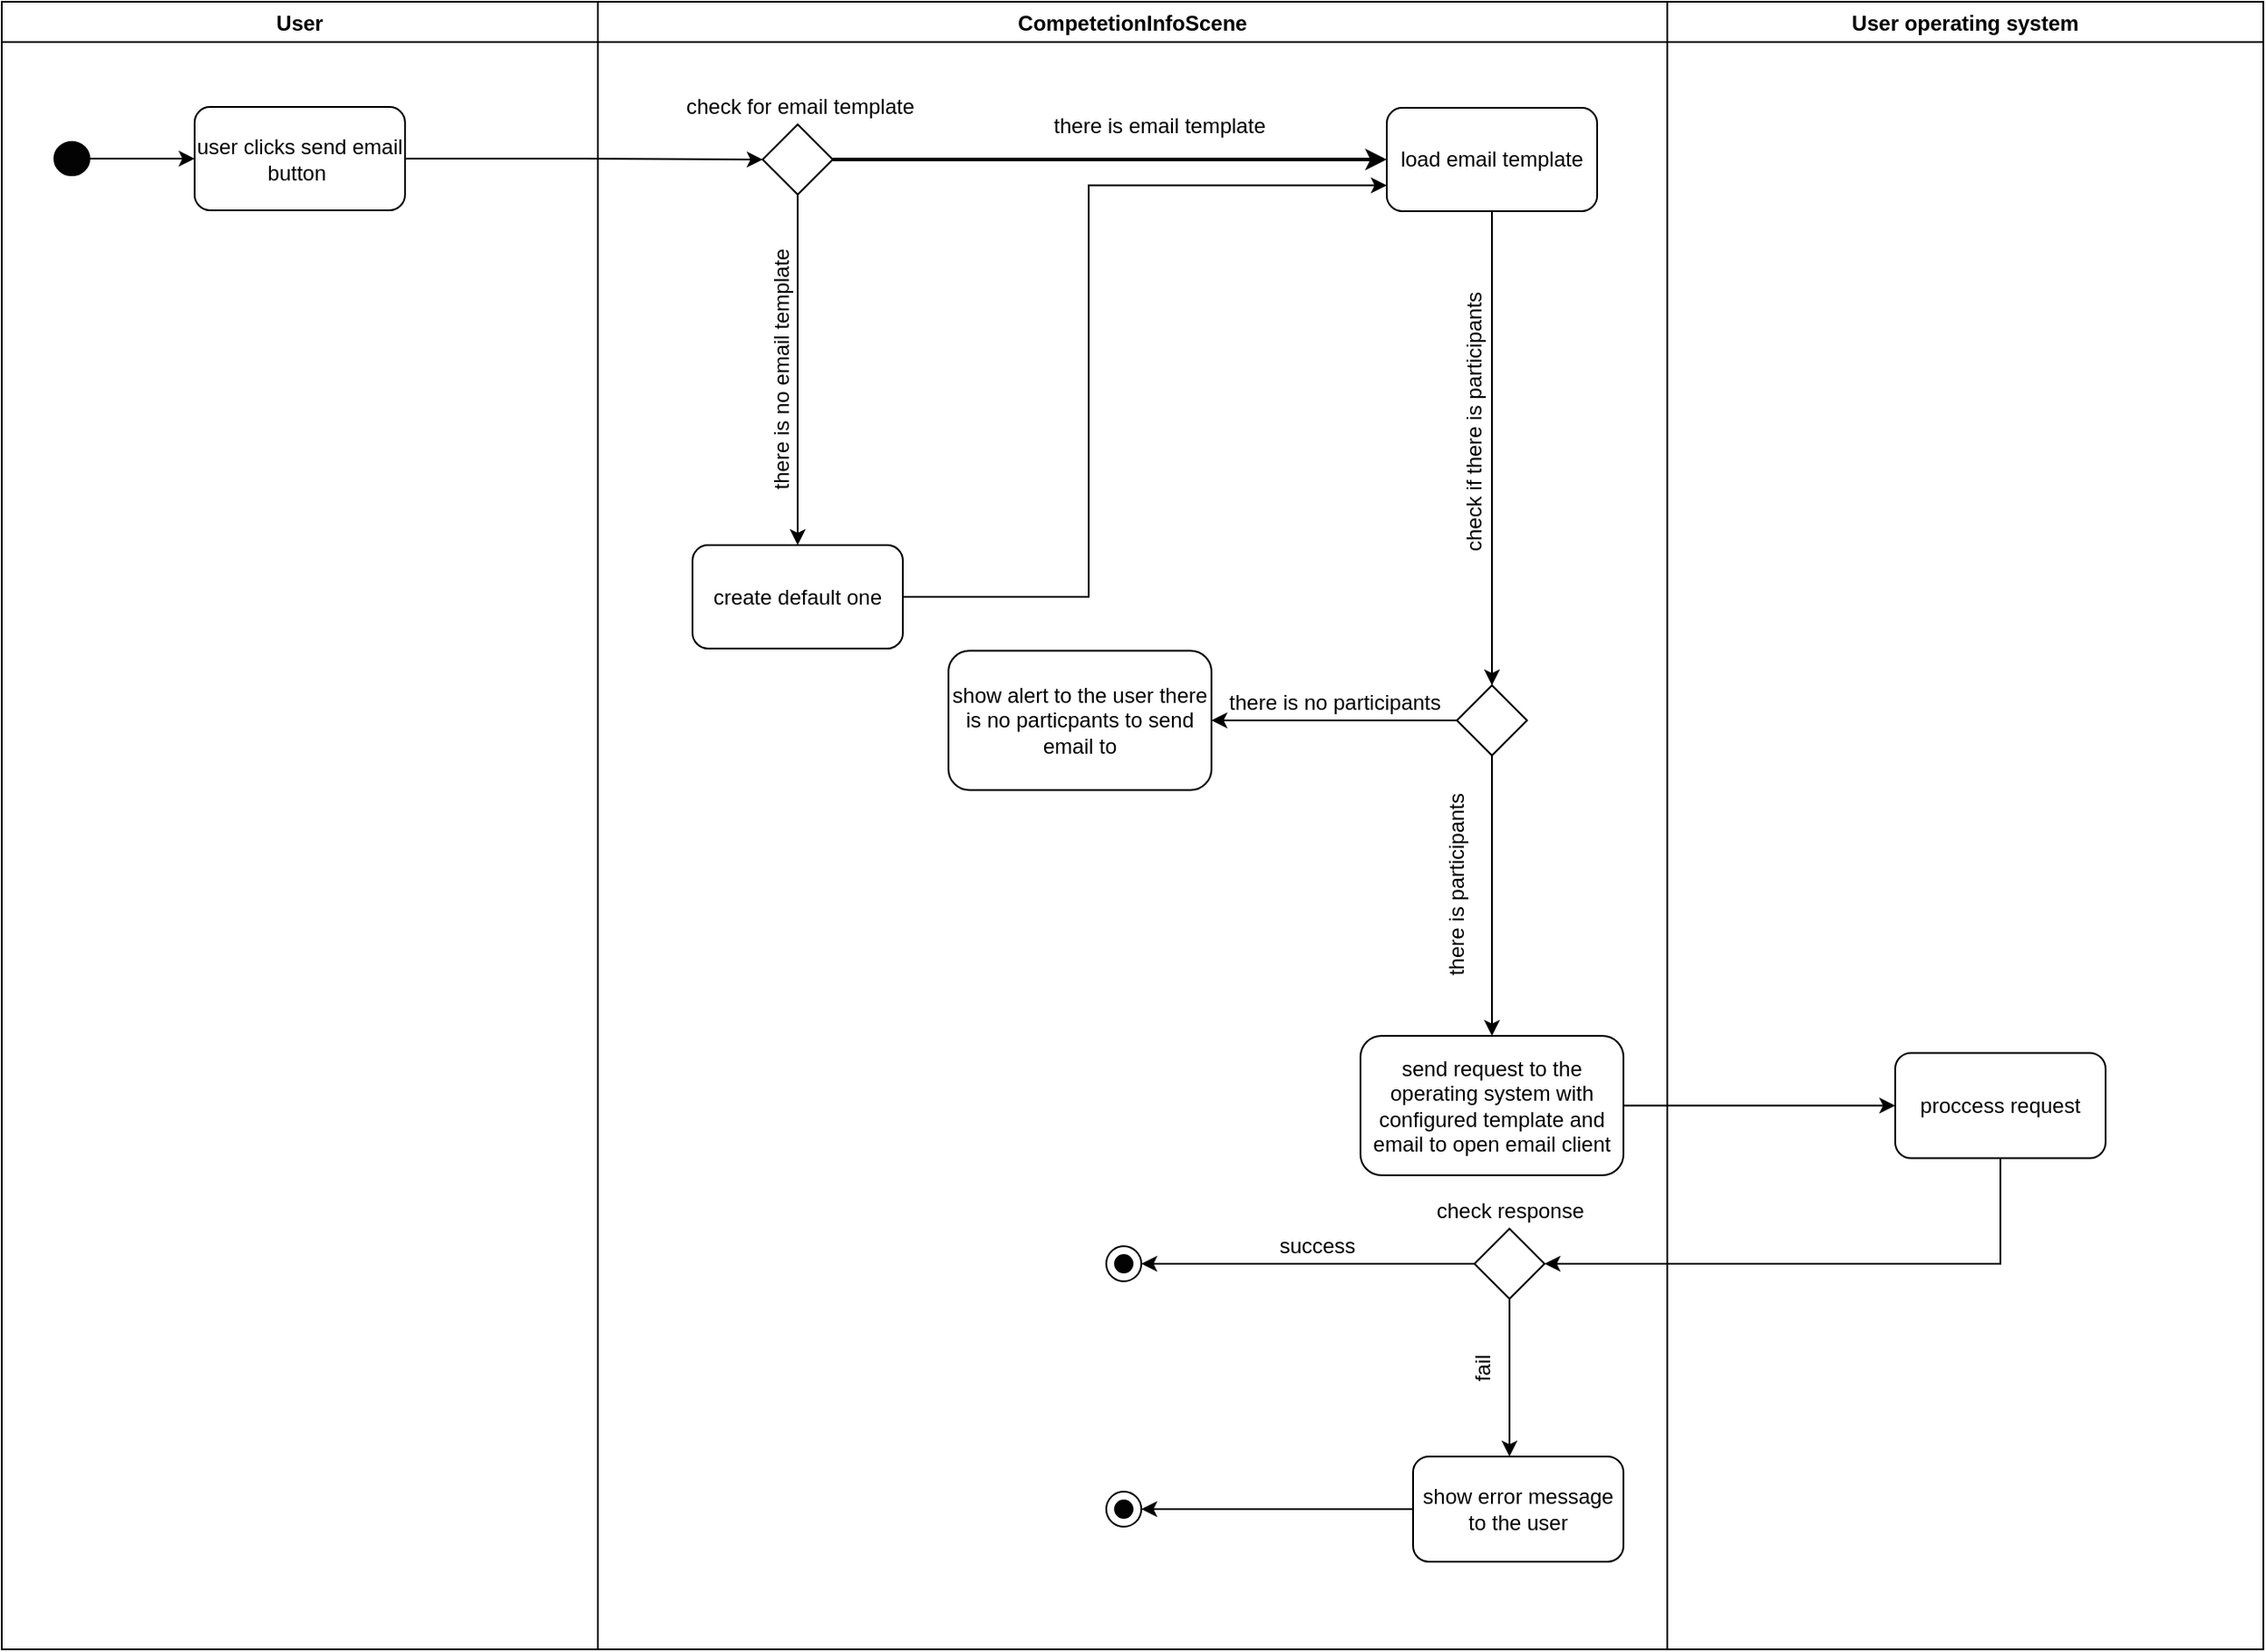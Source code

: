 <mxfile version="15.8.6" type="device"><diagram id="wNhw_YL6YFPc3I7N_hsf" name="Page-1"><mxGraphModel dx="946" dy="564" grid="1" gridSize="10" guides="1" tooltips="1" connect="1" arrows="1" fold="1" page="1" pageScale="1" pageWidth="827" pageHeight="1169" math="0" shadow="0"><root><mxCell id="0"/><mxCell id="1" parent="0"/><mxCell id="vY8JNaQLNt_n9Euvd2gA-3" value="User" style="swimlane;fontSize=12;fontColor=default;fillColor=#FFFFFF;" vertex="1" parent="1"><mxGeometry x="150" y="80" width="340" height="940" as="geometry"/></mxCell><mxCell id="vY8JNaQLNt_n9Euvd2gA-4" value="user clicks send email button&amp;nbsp;" style="rounded=1;whiteSpace=wrap;html=1;fontSize=12;" vertex="1" parent="vY8JNaQLNt_n9Euvd2gA-3"><mxGeometry x="110" y="60" width="120" height="59" as="geometry"/></mxCell><mxCell id="vY8JNaQLNt_n9Euvd2gA-5" style="edgeStyle=orthogonalEdgeStyle;rounded=0;orthogonalLoop=1;jettySize=auto;html=1;entryX=0;entryY=0.5;entryDx=0;entryDy=0;" edge="1" parent="vY8JNaQLNt_n9Euvd2gA-3" source="vY8JNaQLNt_n9Euvd2gA-6" target="vY8JNaQLNt_n9Euvd2gA-4"><mxGeometry relative="1" as="geometry"/></mxCell><mxCell id="vY8JNaQLNt_n9Euvd2gA-6" value="" style="ellipse;whiteSpace=wrap;html=1;aspect=fixed;fillColor=#030303;" vertex="1" parent="vY8JNaQLNt_n9Euvd2gA-3"><mxGeometry x="30" y="80" width="20" height="19" as="geometry"/></mxCell><mxCell id="vY8JNaQLNt_n9Euvd2gA-15" value="CompetetionInfoScene" style="swimlane;fontSize=12;fontColor=default;fillColor=#FFFFFF;" vertex="1" parent="1"><mxGeometry x="490" y="80" width="610" height="940" as="geometry"/></mxCell><mxCell id="vY8JNaQLNt_n9Euvd2gA-17" style="edgeStyle=orthogonalEdgeStyle;rounded=0;orthogonalLoop=1;jettySize=auto;html=1;strokeWidth=2;entryX=0;entryY=0.5;entryDx=0;entryDy=0;" edge="1" parent="vY8JNaQLNt_n9Euvd2gA-15" source="vY8JNaQLNt_n9Euvd2gA-20" target="vY8JNaQLNt_n9Euvd2gA-27"><mxGeometry relative="1" as="geometry"><mxPoint x="300" y="90" as="targetPoint"/><Array as="points"/></mxGeometry></mxCell><mxCell id="vY8JNaQLNt_n9Euvd2gA-30" style="edgeStyle=orthogonalEdgeStyle;rounded=0;orthogonalLoop=1;jettySize=auto;html=1;" edge="1" parent="vY8JNaQLNt_n9Euvd2gA-15" source="vY8JNaQLNt_n9Euvd2gA-20" target="vY8JNaQLNt_n9Euvd2gA-29"><mxGeometry relative="1" as="geometry"/></mxCell><mxCell id="vY8JNaQLNt_n9Euvd2gA-20" value="" style="rhombus;whiteSpace=wrap;html=1;fontSize=12;fontColor=default;fillColor=#FFFFFF;" vertex="1" parent="vY8JNaQLNt_n9Euvd2gA-15"><mxGeometry x="94" y="70" width="40" height="40" as="geometry"/></mxCell><mxCell id="vY8JNaQLNt_n9Euvd2gA-21" value="check for email template" style="text;html=1;align=center;verticalAlign=middle;resizable=0;points=[];autosize=1;strokeColor=none;fillColor=none;" vertex="1" parent="vY8JNaQLNt_n9Euvd2gA-15"><mxGeometry x="40" y="50" width="150" height="20" as="geometry"/></mxCell><mxCell id="vY8JNaQLNt_n9Euvd2gA-37" style="edgeStyle=orthogonalEdgeStyle;rounded=0;orthogonalLoop=1;jettySize=auto;html=1;entryX=0.5;entryY=0;entryDx=0;entryDy=0;" edge="1" parent="vY8JNaQLNt_n9Euvd2gA-15" source="vY8JNaQLNt_n9Euvd2gA-27" target="vY8JNaQLNt_n9Euvd2gA-33"><mxGeometry relative="1" as="geometry"/></mxCell><mxCell id="vY8JNaQLNt_n9Euvd2gA-27" value="load email template" style="rounded=1;whiteSpace=wrap;html=1;fontSize=12;" vertex="1" parent="vY8JNaQLNt_n9Euvd2gA-15"><mxGeometry x="450" y="60.5" width="120" height="59" as="geometry"/></mxCell><mxCell id="vY8JNaQLNt_n9Euvd2gA-28" value="there is email template" style="text;html=1;align=center;verticalAlign=middle;resizable=0;points=[];autosize=1;strokeColor=none;fillColor=none;" vertex="1" parent="vY8JNaQLNt_n9Euvd2gA-15"><mxGeometry x="250" y="60.5" width="140" height="20" as="geometry"/></mxCell><mxCell id="vY8JNaQLNt_n9Euvd2gA-32" style="edgeStyle=orthogonalEdgeStyle;rounded=0;orthogonalLoop=1;jettySize=auto;html=1;entryX=0;entryY=0.75;entryDx=0;entryDy=0;" edge="1" parent="vY8JNaQLNt_n9Euvd2gA-15" source="vY8JNaQLNt_n9Euvd2gA-29" target="vY8JNaQLNt_n9Euvd2gA-27"><mxGeometry relative="1" as="geometry"><Array as="points"><mxPoint x="280" y="340"/><mxPoint x="280" y="105"/></Array></mxGeometry></mxCell><mxCell id="vY8JNaQLNt_n9Euvd2gA-29" value="create default one" style="rounded=1;whiteSpace=wrap;html=1;fontSize=12;" vertex="1" parent="vY8JNaQLNt_n9Euvd2gA-15"><mxGeometry x="54" y="310" width="120" height="59" as="geometry"/></mxCell><mxCell id="vY8JNaQLNt_n9Euvd2gA-31" value="there is no email template" style="text;html=1;align=center;verticalAlign=middle;resizable=0;points=[];autosize=1;strokeColor=none;fillColor=none;rotation=-90;" vertex="1" parent="vY8JNaQLNt_n9Euvd2gA-15"><mxGeometry x="30" y="200" width="150" height="20" as="geometry"/></mxCell><mxCell id="vY8JNaQLNt_n9Euvd2gA-39" style="edgeStyle=orthogonalEdgeStyle;rounded=0;orthogonalLoop=1;jettySize=auto;html=1;entryX=1;entryY=0.5;entryDx=0;entryDy=0;" edge="1" parent="vY8JNaQLNt_n9Euvd2gA-15" source="vY8JNaQLNt_n9Euvd2gA-33" target="vY8JNaQLNt_n9Euvd2gA-38"><mxGeometry relative="1" as="geometry"/></mxCell><mxCell id="vY8JNaQLNt_n9Euvd2gA-42" style="edgeStyle=orthogonalEdgeStyle;rounded=0;orthogonalLoop=1;jettySize=auto;html=1;entryX=0.5;entryY=0;entryDx=0;entryDy=0;" edge="1" parent="vY8JNaQLNt_n9Euvd2gA-15" source="vY8JNaQLNt_n9Euvd2gA-33" target="vY8JNaQLNt_n9Euvd2gA-41"><mxGeometry relative="1" as="geometry"/></mxCell><mxCell id="vY8JNaQLNt_n9Euvd2gA-33" value="" style="rhombus;whiteSpace=wrap;html=1;fontSize=12;fontColor=default;fillColor=#FFFFFF;" vertex="1" parent="vY8JNaQLNt_n9Euvd2gA-15"><mxGeometry x="490" y="390" width="40" height="40" as="geometry"/></mxCell><mxCell id="vY8JNaQLNt_n9Euvd2gA-34" value="check if there is participants" style="text;html=1;align=center;verticalAlign=middle;resizable=0;points=[];autosize=1;strokeColor=none;fillColor=none;rotation=-90;" vertex="1" parent="vY8JNaQLNt_n9Euvd2gA-15"><mxGeometry x="420" y="230" width="160" height="20" as="geometry"/></mxCell><mxCell id="vY8JNaQLNt_n9Euvd2gA-38" value="show alert to the user there is no particpants to send email to" style="rounded=1;whiteSpace=wrap;html=1;fontSize=12;" vertex="1" parent="vY8JNaQLNt_n9Euvd2gA-15"><mxGeometry x="200" y="370.25" width="150" height="79.5" as="geometry"/></mxCell><mxCell id="vY8JNaQLNt_n9Euvd2gA-41" value="send request to the operating system with configured template and email to open email client" style="rounded=1;whiteSpace=wrap;html=1;fontSize=12;" vertex="1" parent="vY8JNaQLNt_n9Euvd2gA-15"><mxGeometry x="435" y="590" width="150" height="79.5" as="geometry"/></mxCell><mxCell id="vY8JNaQLNt_n9Euvd2gA-49" value="there is participants" style="text;html=1;align=center;verticalAlign=middle;resizable=0;points=[];autosize=1;strokeColor=none;fillColor=none;rotation=-90;" vertex="1" parent="vY8JNaQLNt_n9Euvd2gA-15"><mxGeometry x="430" y="494" width="120" height="20" as="geometry"/></mxCell><mxCell id="vY8JNaQLNt_n9Euvd2gA-50" value="" style="rhombus;whiteSpace=wrap;html=1;fontSize=12;fontColor=default;fillColor=#FFFFFF;" vertex="1" parent="vY8JNaQLNt_n9Euvd2gA-15"><mxGeometry x="500" y="700" width="40" height="40" as="geometry"/></mxCell><mxCell id="vY8JNaQLNt_n9Euvd2gA-52" value="check response" style="text;html=1;align=center;verticalAlign=middle;resizable=0;points=[];autosize=1;strokeColor=none;fillColor=none;" vertex="1" parent="vY8JNaQLNt_n9Euvd2gA-15"><mxGeometry x="470" y="680" width="100" height="20" as="geometry"/></mxCell><mxCell id="vY8JNaQLNt_n9Euvd2gA-55" value="" style="ellipse;whiteSpace=wrap;html=1;aspect=fixed;fontSize=12;fontColor=default;fillColor=#FFFFFF;" vertex="1" parent="vY8JNaQLNt_n9Euvd2gA-15"><mxGeometry x="290" y="710" width="20" height="20" as="geometry"/></mxCell><mxCell id="vY8JNaQLNt_n9Euvd2gA-56" value="" style="ellipse;whiteSpace=wrap;html=1;aspect=fixed;fontSize=12;fontColor=default;fillColor=#030303;" vertex="1" parent="vY8JNaQLNt_n9Euvd2gA-15"><mxGeometry x="295" y="715" width="10" height="10" as="geometry"/></mxCell><mxCell id="vY8JNaQLNt_n9Euvd2gA-57" style="edgeStyle=orthogonalEdgeStyle;rounded=0;orthogonalLoop=1;jettySize=auto;html=1;exitX=0.5;exitY=1;exitDx=0;exitDy=0;" edge="1" parent="vY8JNaQLNt_n9Euvd2gA-15" source="vY8JNaQLNt_n9Euvd2gA-50"><mxGeometry relative="1" as="geometry"><mxPoint x="520" y="830" as="targetPoint"/><mxPoint x="550" y="800.0" as="sourcePoint"/></mxGeometry></mxCell><mxCell id="vY8JNaQLNt_n9Euvd2gA-61" style="edgeStyle=orthogonalEdgeStyle;rounded=0;orthogonalLoop=1;jettySize=auto;html=1;entryX=1;entryY=0.5;entryDx=0;entryDy=0;" edge="1" parent="vY8JNaQLNt_n9Euvd2gA-15" source="vY8JNaQLNt_n9Euvd2gA-58" target="vY8JNaQLNt_n9Euvd2gA-59"><mxGeometry relative="1" as="geometry"/></mxCell><mxCell id="vY8JNaQLNt_n9Euvd2gA-58" value="show error message to the user" style="whiteSpace=wrap;html=1;rounded=1;" vertex="1" parent="vY8JNaQLNt_n9Euvd2gA-15"><mxGeometry x="465" y="830" width="120" height="60" as="geometry"/></mxCell><mxCell id="vY8JNaQLNt_n9Euvd2gA-59" value="" style="ellipse;whiteSpace=wrap;html=1;aspect=fixed;fontSize=12;fontColor=default;fillColor=#FFFFFF;" vertex="1" parent="vY8JNaQLNt_n9Euvd2gA-15"><mxGeometry x="290" y="850" width="20" height="20" as="geometry"/></mxCell><mxCell id="vY8JNaQLNt_n9Euvd2gA-60" value="" style="ellipse;whiteSpace=wrap;html=1;aspect=fixed;fontSize=12;fontColor=default;fillColor=#030303;" vertex="1" parent="vY8JNaQLNt_n9Euvd2gA-15"><mxGeometry x="295" y="855" width="10" height="10" as="geometry"/></mxCell><mxCell id="vY8JNaQLNt_n9Euvd2gA-62" value="fail" style="text;html=1;align=center;verticalAlign=middle;resizable=0;points=[];autosize=1;strokeColor=none;fillColor=none;rotation=-90;" vertex="1" parent="vY8JNaQLNt_n9Euvd2gA-15"><mxGeometry x="490" y="770" width="30" height="20" as="geometry"/></mxCell><mxCell id="vY8JNaQLNt_n9Euvd2gA-26" style="edgeStyle=orthogonalEdgeStyle;rounded=0;orthogonalLoop=1;jettySize=auto;html=1;entryX=0;entryY=0.5;entryDx=0;entryDy=0;" edge="1" parent="1" source="vY8JNaQLNt_n9Euvd2gA-4" target="vY8JNaQLNt_n9Euvd2gA-20"><mxGeometry relative="1" as="geometry"/></mxCell><mxCell id="vY8JNaQLNt_n9Euvd2gA-40" value="there is no participants" style="text;html=1;align=center;verticalAlign=middle;resizable=0;points=[];autosize=1;strokeColor=none;fillColor=none;" vertex="1" parent="1"><mxGeometry x="840" y="470" width="140" height="20" as="geometry"/></mxCell><mxCell id="vY8JNaQLNt_n9Euvd2gA-43" value="User operating system" style="swimlane;fontSize=12;fontColor=default;fillColor=#FFFFFF;" vertex="1" parent="1"><mxGeometry x="1100" y="80" width="340" height="940" as="geometry"/></mxCell><mxCell id="vY8JNaQLNt_n9Euvd2gA-47" value="proccess request" style="whiteSpace=wrap;html=1;rounded=1;" vertex="1" parent="vY8JNaQLNt_n9Euvd2gA-43"><mxGeometry x="130" y="599.75" width="120" height="60" as="geometry"/></mxCell><mxCell id="vY8JNaQLNt_n9Euvd2gA-48" value="" style="edgeStyle=orthogonalEdgeStyle;rounded=0;orthogonalLoop=1;jettySize=auto;html=1;" edge="1" parent="1" source="vY8JNaQLNt_n9Euvd2gA-41" target="vY8JNaQLNt_n9Euvd2gA-47"><mxGeometry relative="1" as="geometry"/></mxCell><mxCell id="vY8JNaQLNt_n9Euvd2gA-51" style="edgeStyle=orthogonalEdgeStyle;rounded=0;orthogonalLoop=1;jettySize=auto;html=1;entryX=1;entryY=0.5;entryDx=0;entryDy=0;" edge="1" parent="1" source="vY8JNaQLNt_n9Euvd2gA-47" target="vY8JNaQLNt_n9Euvd2gA-50"><mxGeometry relative="1" as="geometry"><Array as="points"><mxPoint x="1290" y="800"/></Array></mxGeometry></mxCell><mxCell id="vY8JNaQLNt_n9Euvd2gA-53" style="edgeStyle=orthogonalEdgeStyle;rounded=0;orthogonalLoop=1;jettySize=auto;html=1;" edge="1" parent="1" source="vY8JNaQLNt_n9Euvd2gA-50"><mxGeometry relative="1" as="geometry"><mxPoint x="800" y="800" as="targetPoint"/></mxGeometry></mxCell><mxCell id="vY8JNaQLNt_n9Euvd2gA-54" value="success" style="text;html=1;align=center;verticalAlign=middle;resizable=0;points=[];autosize=1;strokeColor=none;fillColor=none;" vertex="1" parent="1"><mxGeometry x="870" y="780" width="60" height="20" as="geometry"/></mxCell></root></mxGraphModel></diagram></mxfile>